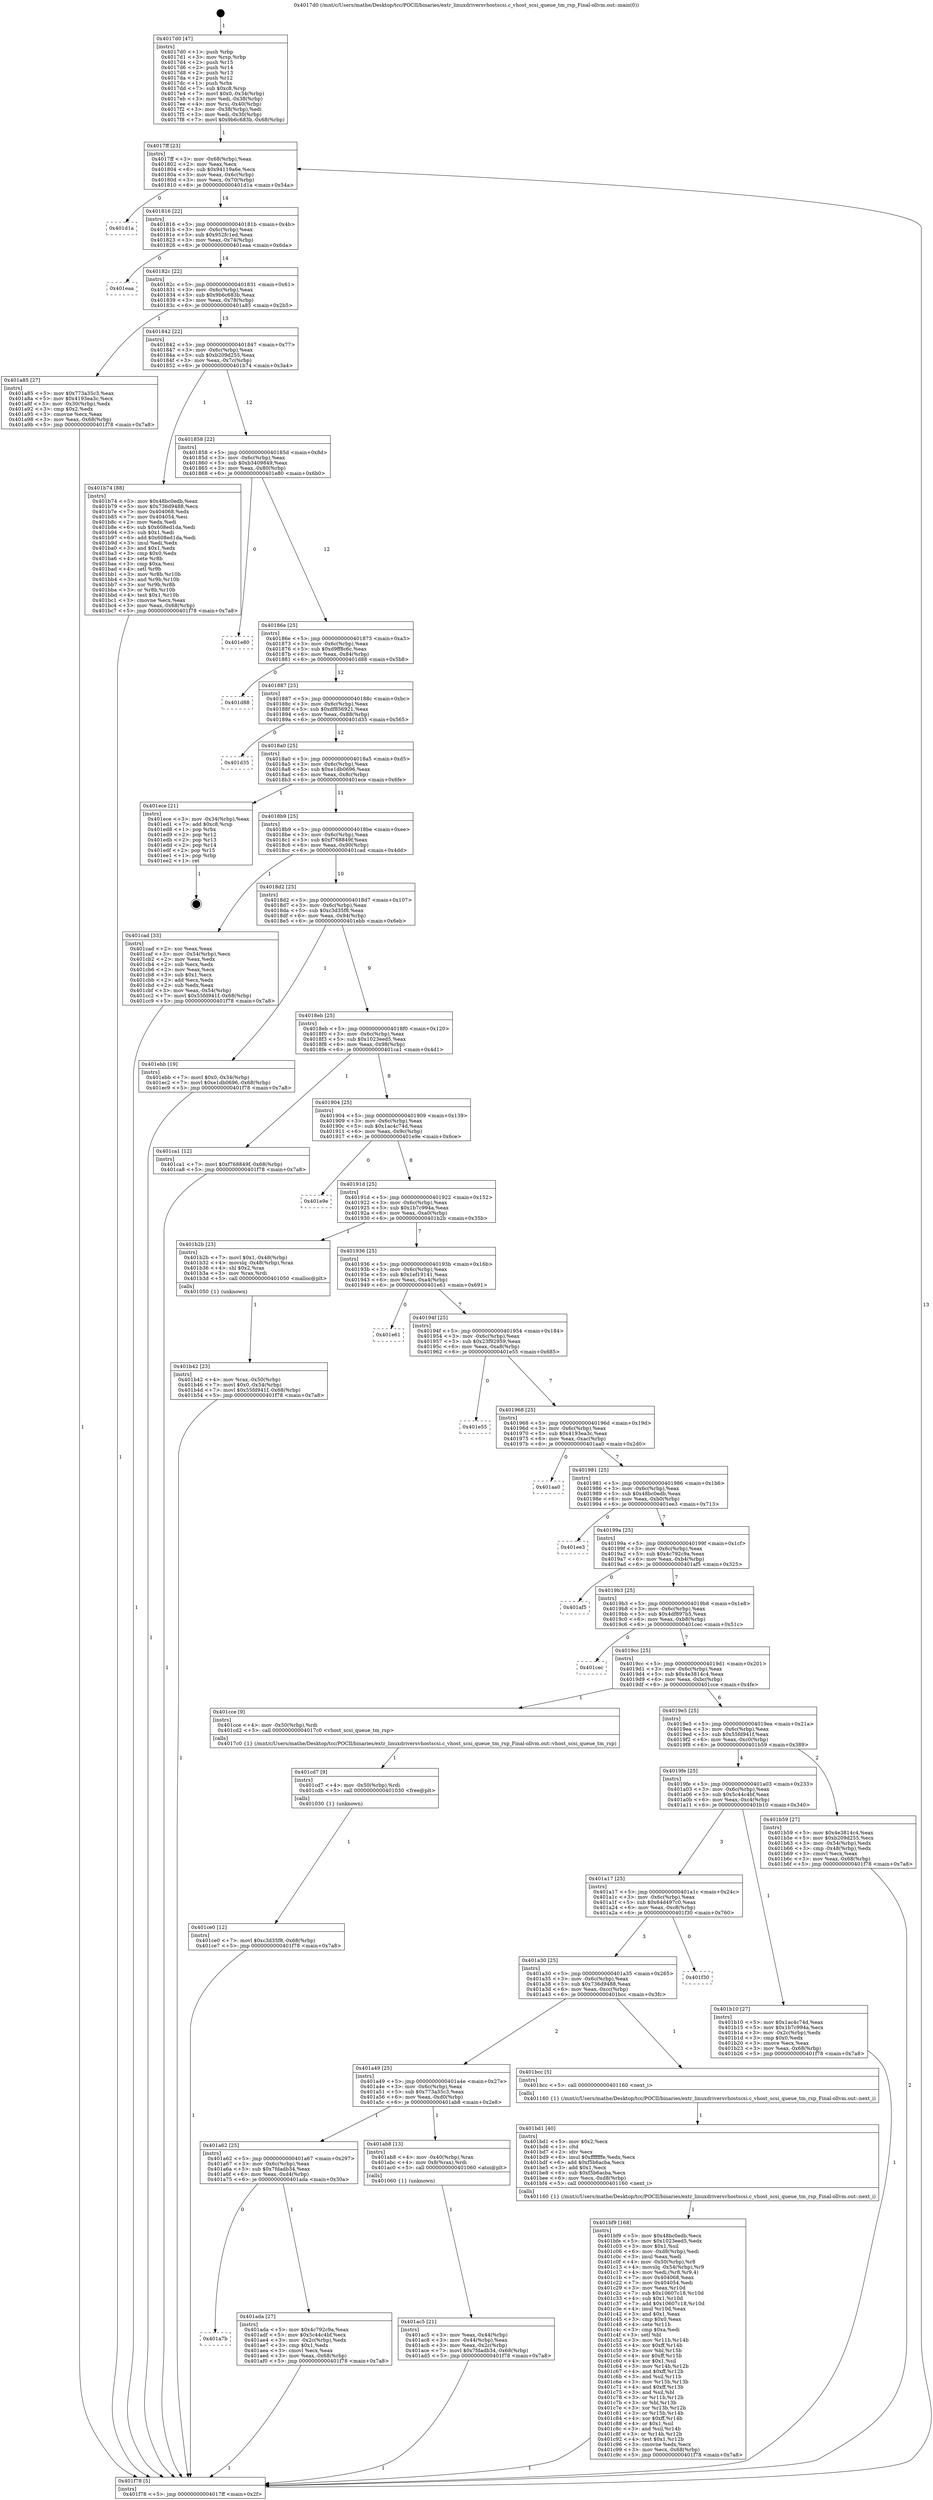digraph "0x4017d0" {
  label = "0x4017d0 (/mnt/c/Users/mathe/Desktop/tcc/POCII/binaries/extr_linuxdriversvhostscsi.c_vhost_scsi_queue_tm_rsp_Final-ollvm.out::main(0))"
  labelloc = "t"
  node[shape=record]

  Entry [label="",width=0.3,height=0.3,shape=circle,fillcolor=black,style=filled]
  "0x4017ff" [label="{
     0x4017ff [23]\l
     | [instrs]\l
     &nbsp;&nbsp;0x4017ff \<+3\>: mov -0x68(%rbp),%eax\l
     &nbsp;&nbsp;0x401802 \<+2\>: mov %eax,%ecx\l
     &nbsp;&nbsp;0x401804 \<+6\>: sub $0x94119a6e,%ecx\l
     &nbsp;&nbsp;0x40180a \<+3\>: mov %eax,-0x6c(%rbp)\l
     &nbsp;&nbsp;0x40180d \<+3\>: mov %ecx,-0x70(%rbp)\l
     &nbsp;&nbsp;0x401810 \<+6\>: je 0000000000401d1a \<main+0x54a\>\l
  }"]
  "0x401d1a" [label="{
     0x401d1a\l
  }", style=dashed]
  "0x401816" [label="{
     0x401816 [22]\l
     | [instrs]\l
     &nbsp;&nbsp;0x401816 \<+5\>: jmp 000000000040181b \<main+0x4b\>\l
     &nbsp;&nbsp;0x40181b \<+3\>: mov -0x6c(%rbp),%eax\l
     &nbsp;&nbsp;0x40181e \<+5\>: sub $0x952fc1ed,%eax\l
     &nbsp;&nbsp;0x401823 \<+3\>: mov %eax,-0x74(%rbp)\l
     &nbsp;&nbsp;0x401826 \<+6\>: je 0000000000401eaa \<main+0x6da\>\l
  }"]
  Exit [label="",width=0.3,height=0.3,shape=circle,fillcolor=black,style=filled,peripheries=2]
  "0x401eaa" [label="{
     0x401eaa\l
  }", style=dashed]
  "0x40182c" [label="{
     0x40182c [22]\l
     | [instrs]\l
     &nbsp;&nbsp;0x40182c \<+5\>: jmp 0000000000401831 \<main+0x61\>\l
     &nbsp;&nbsp;0x401831 \<+3\>: mov -0x6c(%rbp),%eax\l
     &nbsp;&nbsp;0x401834 \<+5\>: sub $0x9b6c683b,%eax\l
     &nbsp;&nbsp;0x401839 \<+3\>: mov %eax,-0x78(%rbp)\l
     &nbsp;&nbsp;0x40183c \<+6\>: je 0000000000401a85 \<main+0x2b5\>\l
  }"]
  "0x401ce0" [label="{
     0x401ce0 [12]\l
     | [instrs]\l
     &nbsp;&nbsp;0x401ce0 \<+7\>: movl $0xc3d35f8,-0x68(%rbp)\l
     &nbsp;&nbsp;0x401ce7 \<+5\>: jmp 0000000000401f78 \<main+0x7a8\>\l
  }"]
  "0x401a85" [label="{
     0x401a85 [27]\l
     | [instrs]\l
     &nbsp;&nbsp;0x401a85 \<+5\>: mov $0x773a35c3,%eax\l
     &nbsp;&nbsp;0x401a8a \<+5\>: mov $0x4193ea3c,%ecx\l
     &nbsp;&nbsp;0x401a8f \<+3\>: mov -0x30(%rbp),%edx\l
     &nbsp;&nbsp;0x401a92 \<+3\>: cmp $0x2,%edx\l
     &nbsp;&nbsp;0x401a95 \<+3\>: cmovne %ecx,%eax\l
     &nbsp;&nbsp;0x401a98 \<+3\>: mov %eax,-0x68(%rbp)\l
     &nbsp;&nbsp;0x401a9b \<+5\>: jmp 0000000000401f78 \<main+0x7a8\>\l
  }"]
  "0x401842" [label="{
     0x401842 [22]\l
     | [instrs]\l
     &nbsp;&nbsp;0x401842 \<+5\>: jmp 0000000000401847 \<main+0x77\>\l
     &nbsp;&nbsp;0x401847 \<+3\>: mov -0x6c(%rbp),%eax\l
     &nbsp;&nbsp;0x40184a \<+5\>: sub $0xb209d255,%eax\l
     &nbsp;&nbsp;0x40184f \<+3\>: mov %eax,-0x7c(%rbp)\l
     &nbsp;&nbsp;0x401852 \<+6\>: je 0000000000401b74 \<main+0x3a4\>\l
  }"]
  "0x401f78" [label="{
     0x401f78 [5]\l
     | [instrs]\l
     &nbsp;&nbsp;0x401f78 \<+5\>: jmp 00000000004017ff \<main+0x2f\>\l
  }"]
  "0x4017d0" [label="{
     0x4017d0 [47]\l
     | [instrs]\l
     &nbsp;&nbsp;0x4017d0 \<+1\>: push %rbp\l
     &nbsp;&nbsp;0x4017d1 \<+3\>: mov %rsp,%rbp\l
     &nbsp;&nbsp;0x4017d4 \<+2\>: push %r15\l
     &nbsp;&nbsp;0x4017d6 \<+2\>: push %r14\l
     &nbsp;&nbsp;0x4017d8 \<+2\>: push %r13\l
     &nbsp;&nbsp;0x4017da \<+2\>: push %r12\l
     &nbsp;&nbsp;0x4017dc \<+1\>: push %rbx\l
     &nbsp;&nbsp;0x4017dd \<+7\>: sub $0xc8,%rsp\l
     &nbsp;&nbsp;0x4017e4 \<+7\>: movl $0x0,-0x34(%rbp)\l
     &nbsp;&nbsp;0x4017eb \<+3\>: mov %edi,-0x38(%rbp)\l
     &nbsp;&nbsp;0x4017ee \<+4\>: mov %rsi,-0x40(%rbp)\l
     &nbsp;&nbsp;0x4017f2 \<+3\>: mov -0x38(%rbp),%edi\l
     &nbsp;&nbsp;0x4017f5 \<+3\>: mov %edi,-0x30(%rbp)\l
     &nbsp;&nbsp;0x4017f8 \<+7\>: movl $0x9b6c683b,-0x68(%rbp)\l
  }"]
  "0x401cd7" [label="{
     0x401cd7 [9]\l
     | [instrs]\l
     &nbsp;&nbsp;0x401cd7 \<+4\>: mov -0x50(%rbp),%rdi\l
     &nbsp;&nbsp;0x401cdb \<+5\>: call 0000000000401030 \<free@plt\>\l
     | [calls]\l
     &nbsp;&nbsp;0x401030 \{1\} (unknown)\l
  }"]
  "0x401b74" [label="{
     0x401b74 [88]\l
     | [instrs]\l
     &nbsp;&nbsp;0x401b74 \<+5\>: mov $0x48bc0edb,%eax\l
     &nbsp;&nbsp;0x401b79 \<+5\>: mov $0x736d9488,%ecx\l
     &nbsp;&nbsp;0x401b7e \<+7\>: mov 0x404068,%edx\l
     &nbsp;&nbsp;0x401b85 \<+7\>: mov 0x404054,%esi\l
     &nbsp;&nbsp;0x401b8c \<+2\>: mov %edx,%edi\l
     &nbsp;&nbsp;0x401b8e \<+6\>: sub $0x608ed1da,%edi\l
     &nbsp;&nbsp;0x401b94 \<+3\>: sub $0x1,%edi\l
     &nbsp;&nbsp;0x401b97 \<+6\>: add $0x608ed1da,%edi\l
     &nbsp;&nbsp;0x401b9d \<+3\>: imul %edi,%edx\l
     &nbsp;&nbsp;0x401ba0 \<+3\>: and $0x1,%edx\l
     &nbsp;&nbsp;0x401ba3 \<+3\>: cmp $0x0,%edx\l
     &nbsp;&nbsp;0x401ba6 \<+4\>: sete %r8b\l
     &nbsp;&nbsp;0x401baa \<+3\>: cmp $0xa,%esi\l
     &nbsp;&nbsp;0x401bad \<+4\>: setl %r9b\l
     &nbsp;&nbsp;0x401bb1 \<+3\>: mov %r8b,%r10b\l
     &nbsp;&nbsp;0x401bb4 \<+3\>: and %r9b,%r10b\l
     &nbsp;&nbsp;0x401bb7 \<+3\>: xor %r9b,%r8b\l
     &nbsp;&nbsp;0x401bba \<+3\>: or %r8b,%r10b\l
     &nbsp;&nbsp;0x401bbd \<+4\>: test $0x1,%r10b\l
     &nbsp;&nbsp;0x401bc1 \<+3\>: cmovne %ecx,%eax\l
     &nbsp;&nbsp;0x401bc4 \<+3\>: mov %eax,-0x68(%rbp)\l
     &nbsp;&nbsp;0x401bc7 \<+5\>: jmp 0000000000401f78 \<main+0x7a8\>\l
  }"]
  "0x401858" [label="{
     0x401858 [22]\l
     | [instrs]\l
     &nbsp;&nbsp;0x401858 \<+5\>: jmp 000000000040185d \<main+0x8d\>\l
     &nbsp;&nbsp;0x40185d \<+3\>: mov -0x6c(%rbp),%eax\l
     &nbsp;&nbsp;0x401860 \<+5\>: sub $0xb3409849,%eax\l
     &nbsp;&nbsp;0x401865 \<+3\>: mov %eax,-0x80(%rbp)\l
     &nbsp;&nbsp;0x401868 \<+6\>: je 0000000000401e80 \<main+0x6b0\>\l
  }"]
  "0x401bf9" [label="{
     0x401bf9 [168]\l
     | [instrs]\l
     &nbsp;&nbsp;0x401bf9 \<+5\>: mov $0x48bc0edb,%ecx\l
     &nbsp;&nbsp;0x401bfe \<+5\>: mov $0x1023eed5,%edx\l
     &nbsp;&nbsp;0x401c03 \<+3\>: mov $0x1,%sil\l
     &nbsp;&nbsp;0x401c06 \<+6\>: mov -0xd8(%rbp),%edi\l
     &nbsp;&nbsp;0x401c0c \<+3\>: imul %eax,%edi\l
     &nbsp;&nbsp;0x401c0f \<+4\>: mov -0x50(%rbp),%r8\l
     &nbsp;&nbsp;0x401c13 \<+4\>: movslq -0x54(%rbp),%r9\l
     &nbsp;&nbsp;0x401c17 \<+4\>: mov %edi,(%r8,%r9,4)\l
     &nbsp;&nbsp;0x401c1b \<+7\>: mov 0x404068,%eax\l
     &nbsp;&nbsp;0x401c22 \<+7\>: mov 0x404054,%edi\l
     &nbsp;&nbsp;0x401c29 \<+3\>: mov %eax,%r10d\l
     &nbsp;&nbsp;0x401c2c \<+7\>: sub $0x10607c18,%r10d\l
     &nbsp;&nbsp;0x401c33 \<+4\>: sub $0x1,%r10d\l
     &nbsp;&nbsp;0x401c37 \<+7\>: add $0x10607c18,%r10d\l
     &nbsp;&nbsp;0x401c3e \<+4\>: imul %r10d,%eax\l
     &nbsp;&nbsp;0x401c42 \<+3\>: and $0x1,%eax\l
     &nbsp;&nbsp;0x401c45 \<+3\>: cmp $0x0,%eax\l
     &nbsp;&nbsp;0x401c48 \<+4\>: sete %r11b\l
     &nbsp;&nbsp;0x401c4c \<+3\>: cmp $0xa,%edi\l
     &nbsp;&nbsp;0x401c4f \<+3\>: setl %bl\l
     &nbsp;&nbsp;0x401c52 \<+3\>: mov %r11b,%r14b\l
     &nbsp;&nbsp;0x401c55 \<+4\>: xor $0xff,%r14b\l
     &nbsp;&nbsp;0x401c59 \<+3\>: mov %bl,%r15b\l
     &nbsp;&nbsp;0x401c5c \<+4\>: xor $0xff,%r15b\l
     &nbsp;&nbsp;0x401c60 \<+4\>: xor $0x1,%sil\l
     &nbsp;&nbsp;0x401c64 \<+3\>: mov %r14b,%r12b\l
     &nbsp;&nbsp;0x401c67 \<+4\>: and $0xff,%r12b\l
     &nbsp;&nbsp;0x401c6b \<+3\>: and %sil,%r11b\l
     &nbsp;&nbsp;0x401c6e \<+3\>: mov %r15b,%r13b\l
     &nbsp;&nbsp;0x401c71 \<+4\>: and $0xff,%r13b\l
     &nbsp;&nbsp;0x401c75 \<+3\>: and %sil,%bl\l
     &nbsp;&nbsp;0x401c78 \<+3\>: or %r11b,%r12b\l
     &nbsp;&nbsp;0x401c7b \<+3\>: or %bl,%r13b\l
     &nbsp;&nbsp;0x401c7e \<+3\>: xor %r13b,%r12b\l
     &nbsp;&nbsp;0x401c81 \<+3\>: or %r15b,%r14b\l
     &nbsp;&nbsp;0x401c84 \<+4\>: xor $0xff,%r14b\l
     &nbsp;&nbsp;0x401c88 \<+4\>: or $0x1,%sil\l
     &nbsp;&nbsp;0x401c8c \<+3\>: and %sil,%r14b\l
     &nbsp;&nbsp;0x401c8f \<+3\>: or %r14b,%r12b\l
     &nbsp;&nbsp;0x401c92 \<+4\>: test $0x1,%r12b\l
     &nbsp;&nbsp;0x401c96 \<+3\>: cmovne %edx,%ecx\l
     &nbsp;&nbsp;0x401c99 \<+3\>: mov %ecx,-0x68(%rbp)\l
     &nbsp;&nbsp;0x401c9c \<+5\>: jmp 0000000000401f78 \<main+0x7a8\>\l
  }"]
  "0x401e80" [label="{
     0x401e80\l
  }", style=dashed]
  "0x40186e" [label="{
     0x40186e [25]\l
     | [instrs]\l
     &nbsp;&nbsp;0x40186e \<+5\>: jmp 0000000000401873 \<main+0xa3\>\l
     &nbsp;&nbsp;0x401873 \<+3\>: mov -0x6c(%rbp),%eax\l
     &nbsp;&nbsp;0x401876 \<+5\>: sub $0xd9ff8c6c,%eax\l
     &nbsp;&nbsp;0x40187b \<+6\>: mov %eax,-0x84(%rbp)\l
     &nbsp;&nbsp;0x401881 \<+6\>: je 0000000000401d88 \<main+0x5b8\>\l
  }"]
  "0x401bd1" [label="{
     0x401bd1 [40]\l
     | [instrs]\l
     &nbsp;&nbsp;0x401bd1 \<+5\>: mov $0x2,%ecx\l
     &nbsp;&nbsp;0x401bd6 \<+1\>: cltd\l
     &nbsp;&nbsp;0x401bd7 \<+2\>: idiv %ecx\l
     &nbsp;&nbsp;0x401bd9 \<+6\>: imul $0xfffffffe,%edx,%ecx\l
     &nbsp;&nbsp;0x401bdf \<+6\>: add $0xf5b6acba,%ecx\l
     &nbsp;&nbsp;0x401be5 \<+3\>: add $0x1,%ecx\l
     &nbsp;&nbsp;0x401be8 \<+6\>: sub $0xf5b6acba,%ecx\l
     &nbsp;&nbsp;0x401bee \<+6\>: mov %ecx,-0xd8(%rbp)\l
     &nbsp;&nbsp;0x401bf4 \<+5\>: call 0000000000401160 \<next_i\>\l
     | [calls]\l
     &nbsp;&nbsp;0x401160 \{1\} (/mnt/c/Users/mathe/Desktop/tcc/POCII/binaries/extr_linuxdriversvhostscsi.c_vhost_scsi_queue_tm_rsp_Final-ollvm.out::next_i)\l
  }"]
  "0x401d88" [label="{
     0x401d88\l
  }", style=dashed]
  "0x401887" [label="{
     0x401887 [25]\l
     | [instrs]\l
     &nbsp;&nbsp;0x401887 \<+5\>: jmp 000000000040188c \<main+0xbc\>\l
     &nbsp;&nbsp;0x40188c \<+3\>: mov -0x6c(%rbp),%eax\l
     &nbsp;&nbsp;0x40188f \<+5\>: sub $0xdf856921,%eax\l
     &nbsp;&nbsp;0x401894 \<+6\>: mov %eax,-0x88(%rbp)\l
     &nbsp;&nbsp;0x40189a \<+6\>: je 0000000000401d35 \<main+0x565\>\l
  }"]
  "0x401b42" [label="{
     0x401b42 [23]\l
     | [instrs]\l
     &nbsp;&nbsp;0x401b42 \<+4\>: mov %rax,-0x50(%rbp)\l
     &nbsp;&nbsp;0x401b46 \<+7\>: movl $0x0,-0x54(%rbp)\l
     &nbsp;&nbsp;0x401b4d \<+7\>: movl $0x55fd941f,-0x68(%rbp)\l
     &nbsp;&nbsp;0x401b54 \<+5\>: jmp 0000000000401f78 \<main+0x7a8\>\l
  }"]
  "0x401d35" [label="{
     0x401d35\l
  }", style=dashed]
  "0x4018a0" [label="{
     0x4018a0 [25]\l
     | [instrs]\l
     &nbsp;&nbsp;0x4018a0 \<+5\>: jmp 00000000004018a5 \<main+0xd5\>\l
     &nbsp;&nbsp;0x4018a5 \<+3\>: mov -0x6c(%rbp),%eax\l
     &nbsp;&nbsp;0x4018a8 \<+5\>: sub $0xe1db0696,%eax\l
     &nbsp;&nbsp;0x4018ad \<+6\>: mov %eax,-0x8c(%rbp)\l
     &nbsp;&nbsp;0x4018b3 \<+6\>: je 0000000000401ece \<main+0x6fe\>\l
  }"]
  "0x401a7b" [label="{
     0x401a7b\l
  }", style=dashed]
  "0x401ece" [label="{
     0x401ece [21]\l
     | [instrs]\l
     &nbsp;&nbsp;0x401ece \<+3\>: mov -0x34(%rbp),%eax\l
     &nbsp;&nbsp;0x401ed1 \<+7\>: add $0xc8,%rsp\l
     &nbsp;&nbsp;0x401ed8 \<+1\>: pop %rbx\l
     &nbsp;&nbsp;0x401ed9 \<+2\>: pop %r12\l
     &nbsp;&nbsp;0x401edb \<+2\>: pop %r13\l
     &nbsp;&nbsp;0x401edd \<+2\>: pop %r14\l
     &nbsp;&nbsp;0x401edf \<+2\>: pop %r15\l
     &nbsp;&nbsp;0x401ee1 \<+1\>: pop %rbp\l
     &nbsp;&nbsp;0x401ee2 \<+1\>: ret\l
  }"]
  "0x4018b9" [label="{
     0x4018b9 [25]\l
     | [instrs]\l
     &nbsp;&nbsp;0x4018b9 \<+5\>: jmp 00000000004018be \<main+0xee\>\l
     &nbsp;&nbsp;0x4018be \<+3\>: mov -0x6c(%rbp),%eax\l
     &nbsp;&nbsp;0x4018c1 \<+5\>: sub $0xf768849f,%eax\l
     &nbsp;&nbsp;0x4018c6 \<+6\>: mov %eax,-0x90(%rbp)\l
     &nbsp;&nbsp;0x4018cc \<+6\>: je 0000000000401cad \<main+0x4dd\>\l
  }"]
  "0x401ada" [label="{
     0x401ada [27]\l
     | [instrs]\l
     &nbsp;&nbsp;0x401ada \<+5\>: mov $0x4c792c9a,%eax\l
     &nbsp;&nbsp;0x401adf \<+5\>: mov $0x5c44c4bf,%ecx\l
     &nbsp;&nbsp;0x401ae4 \<+3\>: mov -0x2c(%rbp),%edx\l
     &nbsp;&nbsp;0x401ae7 \<+3\>: cmp $0x1,%edx\l
     &nbsp;&nbsp;0x401aea \<+3\>: cmovl %ecx,%eax\l
     &nbsp;&nbsp;0x401aed \<+3\>: mov %eax,-0x68(%rbp)\l
     &nbsp;&nbsp;0x401af0 \<+5\>: jmp 0000000000401f78 \<main+0x7a8\>\l
  }"]
  "0x401cad" [label="{
     0x401cad [33]\l
     | [instrs]\l
     &nbsp;&nbsp;0x401cad \<+2\>: xor %eax,%eax\l
     &nbsp;&nbsp;0x401caf \<+3\>: mov -0x54(%rbp),%ecx\l
     &nbsp;&nbsp;0x401cb2 \<+2\>: mov %eax,%edx\l
     &nbsp;&nbsp;0x401cb4 \<+2\>: sub %ecx,%edx\l
     &nbsp;&nbsp;0x401cb6 \<+2\>: mov %eax,%ecx\l
     &nbsp;&nbsp;0x401cb8 \<+3\>: sub $0x1,%ecx\l
     &nbsp;&nbsp;0x401cbb \<+2\>: add %ecx,%edx\l
     &nbsp;&nbsp;0x401cbd \<+2\>: sub %edx,%eax\l
     &nbsp;&nbsp;0x401cbf \<+3\>: mov %eax,-0x54(%rbp)\l
     &nbsp;&nbsp;0x401cc2 \<+7\>: movl $0x55fd941f,-0x68(%rbp)\l
     &nbsp;&nbsp;0x401cc9 \<+5\>: jmp 0000000000401f78 \<main+0x7a8\>\l
  }"]
  "0x4018d2" [label="{
     0x4018d2 [25]\l
     | [instrs]\l
     &nbsp;&nbsp;0x4018d2 \<+5\>: jmp 00000000004018d7 \<main+0x107\>\l
     &nbsp;&nbsp;0x4018d7 \<+3\>: mov -0x6c(%rbp),%eax\l
     &nbsp;&nbsp;0x4018da \<+5\>: sub $0xc3d35f8,%eax\l
     &nbsp;&nbsp;0x4018df \<+6\>: mov %eax,-0x94(%rbp)\l
     &nbsp;&nbsp;0x4018e5 \<+6\>: je 0000000000401ebb \<main+0x6eb\>\l
  }"]
  "0x401ac5" [label="{
     0x401ac5 [21]\l
     | [instrs]\l
     &nbsp;&nbsp;0x401ac5 \<+3\>: mov %eax,-0x44(%rbp)\l
     &nbsp;&nbsp;0x401ac8 \<+3\>: mov -0x44(%rbp),%eax\l
     &nbsp;&nbsp;0x401acb \<+3\>: mov %eax,-0x2c(%rbp)\l
     &nbsp;&nbsp;0x401ace \<+7\>: movl $0x7fdadb34,-0x68(%rbp)\l
     &nbsp;&nbsp;0x401ad5 \<+5\>: jmp 0000000000401f78 \<main+0x7a8\>\l
  }"]
  "0x401ebb" [label="{
     0x401ebb [19]\l
     | [instrs]\l
     &nbsp;&nbsp;0x401ebb \<+7\>: movl $0x0,-0x34(%rbp)\l
     &nbsp;&nbsp;0x401ec2 \<+7\>: movl $0xe1db0696,-0x68(%rbp)\l
     &nbsp;&nbsp;0x401ec9 \<+5\>: jmp 0000000000401f78 \<main+0x7a8\>\l
  }"]
  "0x4018eb" [label="{
     0x4018eb [25]\l
     | [instrs]\l
     &nbsp;&nbsp;0x4018eb \<+5\>: jmp 00000000004018f0 \<main+0x120\>\l
     &nbsp;&nbsp;0x4018f0 \<+3\>: mov -0x6c(%rbp),%eax\l
     &nbsp;&nbsp;0x4018f3 \<+5\>: sub $0x1023eed5,%eax\l
     &nbsp;&nbsp;0x4018f8 \<+6\>: mov %eax,-0x98(%rbp)\l
     &nbsp;&nbsp;0x4018fe \<+6\>: je 0000000000401ca1 \<main+0x4d1\>\l
  }"]
  "0x401a62" [label="{
     0x401a62 [25]\l
     | [instrs]\l
     &nbsp;&nbsp;0x401a62 \<+5\>: jmp 0000000000401a67 \<main+0x297\>\l
     &nbsp;&nbsp;0x401a67 \<+3\>: mov -0x6c(%rbp),%eax\l
     &nbsp;&nbsp;0x401a6a \<+5\>: sub $0x7fdadb34,%eax\l
     &nbsp;&nbsp;0x401a6f \<+6\>: mov %eax,-0xd4(%rbp)\l
     &nbsp;&nbsp;0x401a75 \<+6\>: je 0000000000401ada \<main+0x30a\>\l
  }"]
  "0x401ca1" [label="{
     0x401ca1 [12]\l
     | [instrs]\l
     &nbsp;&nbsp;0x401ca1 \<+7\>: movl $0xf768849f,-0x68(%rbp)\l
     &nbsp;&nbsp;0x401ca8 \<+5\>: jmp 0000000000401f78 \<main+0x7a8\>\l
  }"]
  "0x401904" [label="{
     0x401904 [25]\l
     | [instrs]\l
     &nbsp;&nbsp;0x401904 \<+5\>: jmp 0000000000401909 \<main+0x139\>\l
     &nbsp;&nbsp;0x401909 \<+3\>: mov -0x6c(%rbp),%eax\l
     &nbsp;&nbsp;0x40190c \<+5\>: sub $0x1ac4c74d,%eax\l
     &nbsp;&nbsp;0x401911 \<+6\>: mov %eax,-0x9c(%rbp)\l
     &nbsp;&nbsp;0x401917 \<+6\>: je 0000000000401e9e \<main+0x6ce\>\l
  }"]
  "0x401ab8" [label="{
     0x401ab8 [13]\l
     | [instrs]\l
     &nbsp;&nbsp;0x401ab8 \<+4\>: mov -0x40(%rbp),%rax\l
     &nbsp;&nbsp;0x401abc \<+4\>: mov 0x8(%rax),%rdi\l
     &nbsp;&nbsp;0x401ac0 \<+5\>: call 0000000000401060 \<atoi@plt\>\l
     | [calls]\l
     &nbsp;&nbsp;0x401060 \{1\} (unknown)\l
  }"]
  "0x401e9e" [label="{
     0x401e9e\l
  }", style=dashed]
  "0x40191d" [label="{
     0x40191d [25]\l
     | [instrs]\l
     &nbsp;&nbsp;0x40191d \<+5\>: jmp 0000000000401922 \<main+0x152\>\l
     &nbsp;&nbsp;0x401922 \<+3\>: mov -0x6c(%rbp),%eax\l
     &nbsp;&nbsp;0x401925 \<+5\>: sub $0x1b7c994a,%eax\l
     &nbsp;&nbsp;0x40192a \<+6\>: mov %eax,-0xa0(%rbp)\l
     &nbsp;&nbsp;0x401930 \<+6\>: je 0000000000401b2b \<main+0x35b\>\l
  }"]
  "0x401a49" [label="{
     0x401a49 [25]\l
     | [instrs]\l
     &nbsp;&nbsp;0x401a49 \<+5\>: jmp 0000000000401a4e \<main+0x27e\>\l
     &nbsp;&nbsp;0x401a4e \<+3\>: mov -0x6c(%rbp),%eax\l
     &nbsp;&nbsp;0x401a51 \<+5\>: sub $0x773a35c3,%eax\l
     &nbsp;&nbsp;0x401a56 \<+6\>: mov %eax,-0xd0(%rbp)\l
     &nbsp;&nbsp;0x401a5c \<+6\>: je 0000000000401ab8 \<main+0x2e8\>\l
  }"]
  "0x401b2b" [label="{
     0x401b2b [23]\l
     | [instrs]\l
     &nbsp;&nbsp;0x401b2b \<+7\>: movl $0x1,-0x48(%rbp)\l
     &nbsp;&nbsp;0x401b32 \<+4\>: movslq -0x48(%rbp),%rax\l
     &nbsp;&nbsp;0x401b36 \<+4\>: shl $0x2,%rax\l
     &nbsp;&nbsp;0x401b3a \<+3\>: mov %rax,%rdi\l
     &nbsp;&nbsp;0x401b3d \<+5\>: call 0000000000401050 \<malloc@plt\>\l
     | [calls]\l
     &nbsp;&nbsp;0x401050 \{1\} (unknown)\l
  }"]
  "0x401936" [label="{
     0x401936 [25]\l
     | [instrs]\l
     &nbsp;&nbsp;0x401936 \<+5\>: jmp 000000000040193b \<main+0x16b\>\l
     &nbsp;&nbsp;0x40193b \<+3\>: mov -0x6c(%rbp),%eax\l
     &nbsp;&nbsp;0x40193e \<+5\>: sub $0x1ef19141,%eax\l
     &nbsp;&nbsp;0x401943 \<+6\>: mov %eax,-0xa4(%rbp)\l
     &nbsp;&nbsp;0x401949 \<+6\>: je 0000000000401e61 \<main+0x691\>\l
  }"]
  "0x401bcc" [label="{
     0x401bcc [5]\l
     | [instrs]\l
     &nbsp;&nbsp;0x401bcc \<+5\>: call 0000000000401160 \<next_i\>\l
     | [calls]\l
     &nbsp;&nbsp;0x401160 \{1\} (/mnt/c/Users/mathe/Desktop/tcc/POCII/binaries/extr_linuxdriversvhostscsi.c_vhost_scsi_queue_tm_rsp_Final-ollvm.out::next_i)\l
  }"]
  "0x401e61" [label="{
     0x401e61\l
  }", style=dashed]
  "0x40194f" [label="{
     0x40194f [25]\l
     | [instrs]\l
     &nbsp;&nbsp;0x40194f \<+5\>: jmp 0000000000401954 \<main+0x184\>\l
     &nbsp;&nbsp;0x401954 \<+3\>: mov -0x6c(%rbp),%eax\l
     &nbsp;&nbsp;0x401957 \<+5\>: sub $0x23f92959,%eax\l
     &nbsp;&nbsp;0x40195c \<+6\>: mov %eax,-0xa8(%rbp)\l
     &nbsp;&nbsp;0x401962 \<+6\>: je 0000000000401e55 \<main+0x685\>\l
  }"]
  "0x401a30" [label="{
     0x401a30 [25]\l
     | [instrs]\l
     &nbsp;&nbsp;0x401a30 \<+5\>: jmp 0000000000401a35 \<main+0x265\>\l
     &nbsp;&nbsp;0x401a35 \<+3\>: mov -0x6c(%rbp),%eax\l
     &nbsp;&nbsp;0x401a38 \<+5\>: sub $0x736d9488,%eax\l
     &nbsp;&nbsp;0x401a3d \<+6\>: mov %eax,-0xcc(%rbp)\l
     &nbsp;&nbsp;0x401a43 \<+6\>: je 0000000000401bcc \<main+0x3fc\>\l
  }"]
  "0x401e55" [label="{
     0x401e55\l
  }", style=dashed]
  "0x401968" [label="{
     0x401968 [25]\l
     | [instrs]\l
     &nbsp;&nbsp;0x401968 \<+5\>: jmp 000000000040196d \<main+0x19d\>\l
     &nbsp;&nbsp;0x40196d \<+3\>: mov -0x6c(%rbp),%eax\l
     &nbsp;&nbsp;0x401970 \<+5\>: sub $0x4193ea3c,%eax\l
     &nbsp;&nbsp;0x401975 \<+6\>: mov %eax,-0xac(%rbp)\l
     &nbsp;&nbsp;0x40197b \<+6\>: je 0000000000401aa0 \<main+0x2d0\>\l
  }"]
  "0x401f30" [label="{
     0x401f30\l
  }", style=dashed]
  "0x401aa0" [label="{
     0x401aa0\l
  }", style=dashed]
  "0x401981" [label="{
     0x401981 [25]\l
     | [instrs]\l
     &nbsp;&nbsp;0x401981 \<+5\>: jmp 0000000000401986 \<main+0x1b6\>\l
     &nbsp;&nbsp;0x401986 \<+3\>: mov -0x6c(%rbp),%eax\l
     &nbsp;&nbsp;0x401989 \<+5\>: sub $0x48bc0edb,%eax\l
     &nbsp;&nbsp;0x40198e \<+6\>: mov %eax,-0xb0(%rbp)\l
     &nbsp;&nbsp;0x401994 \<+6\>: je 0000000000401ee3 \<main+0x713\>\l
  }"]
  "0x401a17" [label="{
     0x401a17 [25]\l
     | [instrs]\l
     &nbsp;&nbsp;0x401a17 \<+5\>: jmp 0000000000401a1c \<main+0x24c\>\l
     &nbsp;&nbsp;0x401a1c \<+3\>: mov -0x6c(%rbp),%eax\l
     &nbsp;&nbsp;0x401a1f \<+5\>: sub $0x64d497c0,%eax\l
     &nbsp;&nbsp;0x401a24 \<+6\>: mov %eax,-0xc8(%rbp)\l
     &nbsp;&nbsp;0x401a2a \<+6\>: je 0000000000401f30 \<main+0x760\>\l
  }"]
  "0x401ee3" [label="{
     0x401ee3\l
  }", style=dashed]
  "0x40199a" [label="{
     0x40199a [25]\l
     | [instrs]\l
     &nbsp;&nbsp;0x40199a \<+5\>: jmp 000000000040199f \<main+0x1cf\>\l
     &nbsp;&nbsp;0x40199f \<+3\>: mov -0x6c(%rbp),%eax\l
     &nbsp;&nbsp;0x4019a2 \<+5\>: sub $0x4c792c9a,%eax\l
     &nbsp;&nbsp;0x4019a7 \<+6\>: mov %eax,-0xb4(%rbp)\l
     &nbsp;&nbsp;0x4019ad \<+6\>: je 0000000000401af5 \<main+0x325\>\l
  }"]
  "0x401b10" [label="{
     0x401b10 [27]\l
     | [instrs]\l
     &nbsp;&nbsp;0x401b10 \<+5\>: mov $0x1ac4c74d,%eax\l
     &nbsp;&nbsp;0x401b15 \<+5\>: mov $0x1b7c994a,%ecx\l
     &nbsp;&nbsp;0x401b1a \<+3\>: mov -0x2c(%rbp),%edx\l
     &nbsp;&nbsp;0x401b1d \<+3\>: cmp $0x0,%edx\l
     &nbsp;&nbsp;0x401b20 \<+3\>: cmove %ecx,%eax\l
     &nbsp;&nbsp;0x401b23 \<+3\>: mov %eax,-0x68(%rbp)\l
     &nbsp;&nbsp;0x401b26 \<+5\>: jmp 0000000000401f78 \<main+0x7a8\>\l
  }"]
  "0x401af5" [label="{
     0x401af5\l
  }", style=dashed]
  "0x4019b3" [label="{
     0x4019b3 [25]\l
     | [instrs]\l
     &nbsp;&nbsp;0x4019b3 \<+5\>: jmp 00000000004019b8 \<main+0x1e8\>\l
     &nbsp;&nbsp;0x4019b8 \<+3\>: mov -0x6c(%rbp),%eax\l
     &nbsp;&nbsp;0x4019bb \<+5\>: sub $0x4df897b5,%eax\l
     &nbsp;&nbsp;0x4019c0 \<+6\>: mov %eax,-0xb8(%rbp)\l
     &nbsp;&nbsp;0x4019c6 \<+6\>: je 0000000000401cec \<main+0x51c\>\l
  }"]
  "0x4019fe" [label="{
     0x4019fe [25]\l
     | [instrs]\l
     &nbsp;&nbsp;0x4019fe \<+5\>: jmp 0000000000401a03 \<main+0x233\>\l
     &nbsp;&nbsp;0x401a03 \<+3\>: mov -0x6c(%rbp),%eax\l
     &nbsp;&nbsp;0x401a06 \<+5\>: sub $0x5c44c4bf,%eax\l
     &nbsp;&nbsp;0x401a0b \<+6\>: mov %eax,-0xc4(%rbp)\l
     &nbsp;&nbsp;0x401a11 \<+6\>: je 0000000000401b10 \<main+0x340\>\l
  }"]
  "0x401cec" [label="{
     0x401cec\l
  }", style=dashed]
  "0x4019cc" [label="{
     0x4019cc [25]\l
     | [instrs]\l
     &nbsp;&nbsp;0x4019cc \<+5\>: jmp 00000000004019d1 \<main+0x201\>\l
     &nbsp;&nbsp;0x4019d1 \<+3\>: mov -0x6c(%rbp),%eax\l
     &nbsp;&nbsp;0x4019d4 \<+5\>: sub $0x4e3814c4,%eax\l
     &nbsp;&nbsp;0x4019d9 \<+6\>: mov %eax,-0xbc(%rbp)\l
     &nbsp;&nbsp;0x4019df \<+6\>: je 0000000000401cce \<main+0x4fe\>\l
  }"]
  "0x401b59" [label="{
     0x401b59 [27]\l
     | [instrs]\l
     &nbsp;&nbsp;0x401b59 \<+5\>: mov $0x4e3814c4,%eax\l
     &nbsp;&nbsp;0x401b5e \<+5\>: mov $0xb209d255,%ecx\l
     &nbsp;&nbsp;0x401b63 \<+3\>: mov -0x54(%rbp),%edx\l
     &nbsp;&nbsp;0x401b66 \<+3\>: cmp -0x48(%rbp),%edx\l
     &nbsp;&nbsp;0x401b69 \<+3\>: cmovl %ecx,%eax\l
     &nbsp;&nbsp;0x401b6c \<+3\>: mov %eax,-0x68(%rbp)\l
     &nbsp;&nbsp;0x401b6f \<+5\>: jmp 0000000000401f78 \<main+0x7a8\>\l
  }"]
  "0x401cce" [label="{
     0x401cce [9]\l
     | [instrs]\l
     &nbsp;&nbsp;0x401cce \<+4\>: mov -0x50(%rbp),%rdi\l
     &nbsp;&nbsp;0x401cd2 \<+5\>: call 00000000004017c0 \<vhost_scsi_queue_tm_rsp\>\l
     | [calls]\l
     &nbsp;&nbsp;0x4017c0 \{1\} (/mnt/c/Users/mathe/Desktop/tcc/POCII/binaries/extr_linuxdriversvhostscsi.c_vhost_scsi_queue_tm_rsp_Final-ollvm.out::vhost_scsi_queue_tm_rsp)\l
  }"]
  "0x4019e5" [label="{
     0x4019e5 [25]\l
     | [instrs]\l
     &nbsp;&nbsp;0x4019e5 \<+5\>: jmp 00000000004019ea \<main+0x21a\>\l
     &nbsp;&nbsp;0x4019ea \<+3\>: mov -0x6c(%rbp),%eax\l
     &nbsp;&nbsp;0x4019ed \<+5\>: sub $0x55fd941f,%eax\l
     &nbsp;&nbsp;0x4019f2 \<+6\>: mov %eax,-0xc0(%rbp)\l
     &nbsp;&nbsp;0x4019f8 \<+6\>: je 0000000000401b59 \<main+0x389\>\l
  }"]
  Entry -> "0x4017d0" [label=" 1"]
  "0x4017ff" -> "0x401d1a" [label=" 0"]
  "0x4017ff" -> "0x401816" [label=" 14"]
  "0x401ece" -> Exit [label=" 1"]
  "0x401816" -> "0x401eaa" [label=" 0"]
  "0x401816" -> "0x40182c" [label=" 14"]
  "0x401ebb" -> "0x401f78" [label=" 1"]
  "0x40182c" -> "0x401a85" [label=" 1"]
  "0x40182c" -> "0x401842" [label=" 13"]
  "0x401a85" -> "0x401f78" [label=" 1"]
  "0x4017d0" -> "0x4017ff" [label=" 1"]
  "0x401f78" -> "0x4017ff" [label=" 13"]
  "0x401ce0" -> "0x401f78" [label=" 1"]
  "0x401842" -> "0x401b74" [label=" 1"]
  "0x401842" -> "0x401858" [label=" 12"]
  "0x401cd7" -> "0x401ce0" [label=" 1"]
  "0x401858" -> "0x401e80" [label=" 0"]
  "0x401858" -> "0x40186e" [label=" 12"]
  "0x401cce" -> "0x401cd7" [label=" 1"]
  "0x40186e" -> "0x401d88" [label=" 0"]
  "0x40186e" -> "0x401887" [label=" 12"]
  "0x401cad" -> "0x401f78" [label=" 1"]
  "0x401887" -> "0x401d35" [label=" 0"]
  "0x401887" -> "0x4018a0" [label=" 12"]
  "0x401ca1" -> "0x401f78" [label=" 1"]
  "0x4018a0" -> "0x401ece" [label=" 1"]
  "0x4018a0" -> "0x4018b9" [label=" 11"]
  "0x401bf9" -> "0x401f78" [label=" 1"]
  "0x4018b9" -> "0x401cad" [label=" 1"]
  "0x4018b9" -> "0x4018d2" [label=" 10"]
  "0x401bd1" -> "0x401bf9" [label=" 1"]
  "0x4018d2" -> "0x401ebb" [label=" 1"]
  "0x4018d2" -> "0x4018eb" [label=" 9"]
  "0x401b74" -> "0x401f78" [label=" 1"]
  "0x4018eb" -> "0x401ca1" [label=" 1"]
  "0x4018eb" -> "0x401904" [label=" 8"]
  "0x401b59" -> "0x401f78" [label=" 2"]
  "0x401904" -> "0x401e9e" [label=" 0"]
  "0x401904" -> "0x40191d" [label=" 8"]
  "0x401b42" -> "0x401f78" [label=" 1"]
  "0x40191d" -> "0x401b2b" [label=" 1"]
  "0x40191d" -> "0x401936" [label=" 7"]
  "0x401b10" -> "0x401f78" [label=" 1"]
  "0x401936" -> "0x401e61" [label=" 0"]
  "0x401936" -> "0x40194f" [label=" 7"]
  "0x401ada" -> "0x401f78" [label=" 1"]
  "0x40194f" -> "0x401e55" [label=" 0"]
  "0x40194f" -> "0x401968" [label=" 7"]
  "0x401a62" -> "0x401ada" [label=" 1"]
  "0x401968" -> "0x401aa0" [label=" 0"]
  "0x401968" -> "0x401981" [label=" 7"]
  "0x401bcc" -> "0x401bd1" [label=" 1"]
  "0x401981" -> "0x401ee3" [label=" 0"]
  "0x401981" -> "0x40199a" [label=" 7"]
  "0x401ab8" -> "0x401ac5" [label=" 1"]
  "0x40199a" -> "0x401af5" [label=" 0"]
  "0x40199a" -> "0x4019b3" [label=" 7"]
  "0x401a49" -> "0x401a62" [label=" 1"]
  "0x4019b3" -> "0x401cec" [label=" 0"]
  "0x4019b3" -> "0x4019cc" [label=" 7"]
  "0x401b2b" -> "0x401b42" [label=" 1"]
  "0x4019cc" -> "0x401cce" [label=" 1"]
  "0x4019cc" -> "0x4019e5" [label=" 6"]
  "0x401a30" -> "0x401a49" [label=" 2"]
  "0x4019e5" -> "0x401b59" [label=" 2"]
  "0x4019e5" -> "0x4019fe" [label=" 4"]
  "0x401a49" -> "0x401ab8" [label=" 1"]
  "0x4019fe" -> "0x401b10" [label=" 1"]
  "0x4019fe" -> "0x401a17" [label=" 3"]
  "0x401ac5" -> "0x401f78" [label=" 1"]
  "0x401a17" -> "0x401f30" [label=" 0"]
  "0x401a17" -> "0x401a30" [label=" 3"]
  "0x401a62" -> "0x401a7b" [label=" 0"]
  "0x401a30" -> "0x401bcc" [label=" 1"]
}
